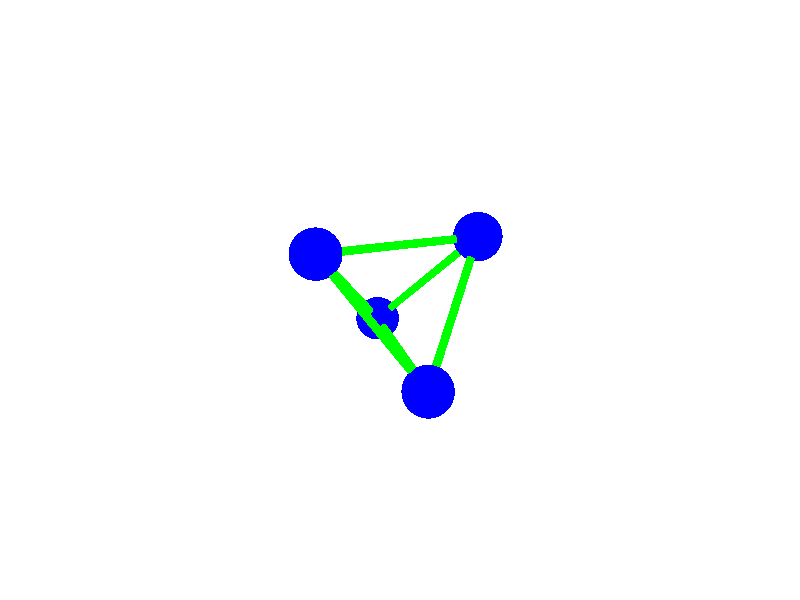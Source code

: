 // Libraries containing color, texture, vector operations
#include "colors.inc"
#include "shapes.inc"
#include "math.inc"
                   
//Scenario and camera definition                  
light_source {
<1000,0, 0>
color	White}
light_source {
<0,1000, -1000>
color	White} 
camera {location <3,3,-6> look_at <0,0,0>}
background{color White}
light_source{<1000,1000,-1000> color White}
 
//Tetrahedron positions
#declare ari=2;       //artist size
//Tetrahedron is built-in a cube, a is for the arist of that cube
#declare a=ari/sqrt(2);   
#declare L=ari+0.1;
#declare Pos= array [8];
#declare Pos[0]=<a/2,  a/2,  a/2>;
#declare Pos[1]=<-a/2,  -a/2,  a/2>;
#declare Pos[2]=<-a/2,  a/2,  -a/2>;
#declare Pos[3]=<a/2, -a/2,  -a/2>;

// This block is to define the vertices as spheres
#declare i=0;
#while (i<4)
 sphere {Pos[i], 0.3 pigment{color Blue} finish{phong 1}} 
 #declare i=i+1;
#end

//This block is to calculate the distances among vertices and define edges
#declare i=0;            
#while(i<3) 
    #declare j=i+1;
    #while(j<4)  
        #declare distancia=VDist(Pos[i],Pos[j]);        
        cylinder{Pos[i],Pos[j],0.05 texture {pigment {color Green}} finish{phong 1}}            
        #declare j=j+1;
    #end 
    #declare i=i+1;
#end 